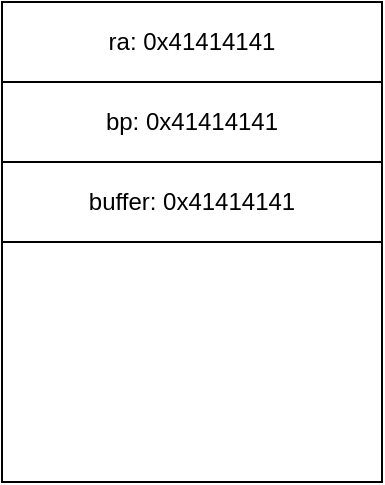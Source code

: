 <mxfile version="23.1.1" type="device">
  <diagram name="Page-1" id="gf7WvVB2u6d4l5ZcaxYx">
    <mxGraphModel dx="2062" dy="1182" grid="1" gridSize="10" guides="1" tooltips="1" connect="1" arrows="1" fold="1" page="1" pageScale="1" pageWidth="850" pageHeight="1100" math="0" shadow="0">
      <root>
        <mxCell id="0" />
        <mxCell id="1" parent="0" />
        <mxCell id="6EBNCYEFULhQae5MWOHI-1" value="" style="rounded=0;whiteSpace=wrap;html=1;" vertex="1" parent="1">
          <mxGeometry x="10" y="10" width="190" height="240" as="geometry" />
        </mxCell>
        <mxCell id="6EBNCYEFULhQae5MWOHI-3" value="ra: 0x41414141" style="rounded=0;whiteSpace=wrap;html=1;" vertex="1" parent="1">
          <mxGeometry x="10" y="10" width="190" height="40" as="geometry" />
        </mxCell>
        <mxCell id="6EBNCYEFULhQae5MWOHI-4" value="bp: 0x41414141" style="rounded=0;whiteSpace=wrap;html=1;" vertex="1" parent="1">
          <mxGeometry x="10" y="50" width="190" height="40" as="geometry" />
        </mxCell>
        <mxCell id="6EBNCYEFULhQae5MWOHI-5" value="buffer: 0x41414141" style="rounded=0;whiteSpace=wrap;html=1;" vertex="1" parent="1">
          <mxGeometry x="10" y="90" width="190" height="40" as="geometry" />
        </mxCell>
      </root>
    </mxGraphModel>
  </diagram>
</mxfile>
